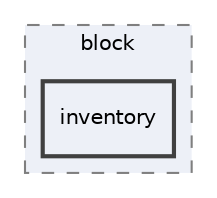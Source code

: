 digraph "inventory"
{
 // INTERACTIVE_SVG=YES
 // LATEX_PDF_SIZE
  edge [fontname="Helvetica",fontsize="10",labelfontname="Helvetica",labelfontsize="10"];
  node [fontname="Helvetica",fontsize="10",shape=record];
  compound=true
  subgraph clusterdir_46a300e4974f45ffe4be063a03f2fd9d {
    graph [ bgcolor="#edf0f7", pencolor="grey50", style="filled,dashed,", label="block", fontname="Helvetica", fontsize="10", URL="dir_46a300e4974f45ffe4be063a03f2fd9d.html"]
  dir_8d3639ca430bb5a173ad632f0ba0b03e [shape=box, label="inventory", style="filled,bold,", fillcolor="#edf0f7", color="grey25", URL="dir_8d3639ca430bb5a173ad632f0ba0b03e.html"];
  }
}
